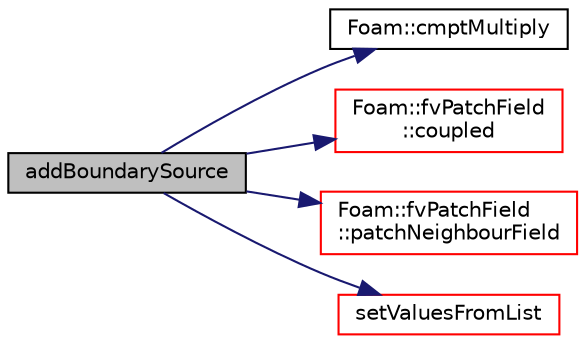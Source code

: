 digraph "addBoundarySource"
{
  bgcolor="transparent";
  edge [fontname="Helvetica",fontsize="10",labelfontname="Helvetica",labelfontsize="10"];
  node [fontname="Helvetica",fontsize="10",shape=record];
  rankdir="LR";
  Node1 [label="addBoundarySource",height=0.2,width=0.4,color="black", fillcolor="grey75", style="filled", fontcolor="black"];
  Node1 -> Node2 [color="midnightblue",fontsize="10",style="solid",fontname="Helvetica"];
  Node2 [label="Foam::cmptMultiply",height=0.2,width=0.4,color="black",URL="$a10979.html#aa9d8965aaebcf396a2acfeed4942976b"];
  Node1 -> Node3 [color="midnightblue",fontsize="10",style="solid",fontname="Helvetica"];
  Node3 [label="Foam::fvPatchField\l::coupled",height=0.2,width=0.4,color="red",URL="$a00899.html#acffd678e538fc569f301aacdb4f019b7",tooltip="Return true if this patch field is coupled. "];
  Node1 -> Node4 [color="midnightblue",fontsize="10",style="solid",fontname="Helvetica"];
  Node4 [label="Foam::fvPatchField\l::patchNeighbourField",height=0.2,width=0.4,color="red",URL="$a00899.html#a0d0b7d5226d739a47f56be79d75ad04f",tooltip="Return patchField on the opposite patch of a coupled patch. "];
  Node1 -> Node5 [color="midnightblue",fontsize="10",style="solid",fontname="Helvetica"];
  Node5 [label="setValuesFromList",height=0.2,width=0.4,color="red",URL="$a00888.html#ae2373f8bf20e55920fbe1157213a9858",tooltip="Set solution in given cells to the specified values. "];
}
